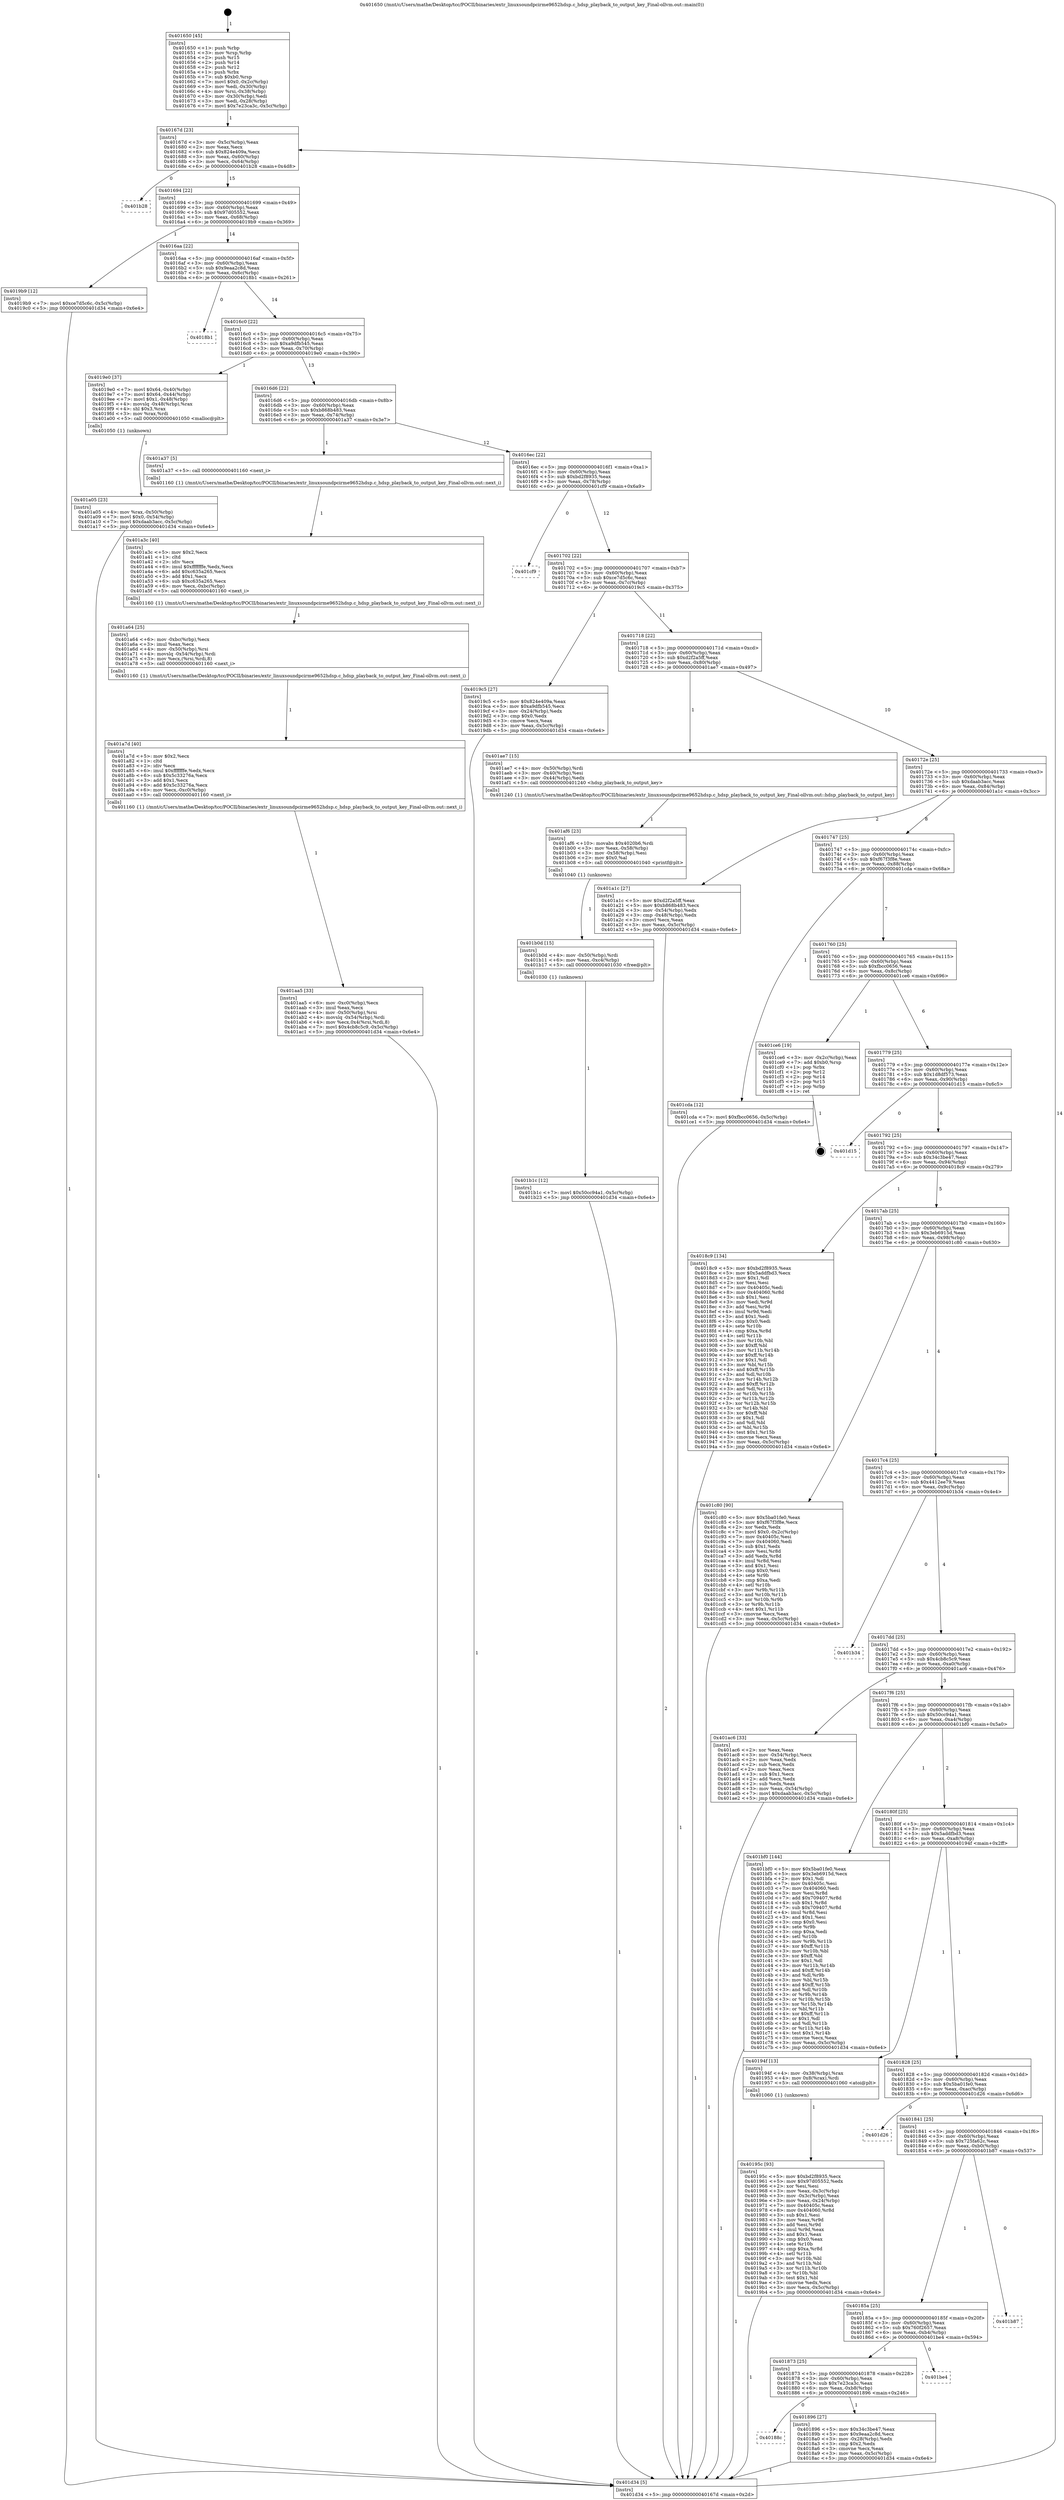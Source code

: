 digraph "0x401650" {
  label = "0x401650 (/mnt/c/Users/mathe/Desktop/tcc/POCII/binaries/extr_linuxsoundpcirme9652hdsp.c_hdsp_playback_to_output_key_Final-ollvm.out::main(0))"
  labelloc = "t"
  node[shape=record]

  Entry [label="",width=0.3,height=0.3,shape=circle,fillcolor=black,style=filled]
  "0x40167d" [label="{
     0x40167d [23]\l
     | [instrs]\l
     &nbsp;&nbsp;0x40167d \<+3\>: mov -0x5c(%rbp),%eax\l
     &nbsp;&nbsp;0x401680 \<+2\>: mov %eax,%ecx\l
     &nbsp;&nbsp;0x401682 \<+6\>: sub $0x824e409a,%ecx\l
     &nbsp;&nbsp;0x401688 \<+3\>: mov %eax,-0x60(%rbp)\l
     &nbsp;&nbsp;0x40168b \<+3\>: mov %ecx,-0x64(%rbp)\l
     &nbsp;&nbsp;0x40168e \<+6\>: je 0000000000401b28 \<main+0x4d8\>\l
  }"]
  "0x401b28" [label="{
     0x401b28\l
  }", style=dashed]
  "0x401694" [label="{
     0x401694 [22]\l
     | [instrs]\l
     &nbsp;&nbsp;0x401694 \<+5\>: jmp 0000000000401699 \<main+0x49\>\l
     &nbsp;&nbsp;0x401699 \<+3\>: mov -0x60(%rbp),%eax\l
     &nbsp;&nbsp;0x40169c \<+5\>: sub $0x97d05552,%eax\l
     &nbsp;&nbsp;0x4016a1 \<+3\>: mov %eax,-0x68(%rbp)\l
     &nbsp;&nbsp;0x4016a4 \<+6\>: je 00000000004019b9 \<main+0x369\>\l
  }"]
  Exit [label="",width=0.3,height=0.3,shape=circle,fillcolor=black,style=filled,peripheries=2]
  "0x4019b9" [label="{
     0x4019b9 [12]\l
     | [instrs]\l
     &nbsp;&nbsp;0x4019b9 \<+7\>: movl $0xce7d5c6c,-0x5c(%rbp)\l
     &nbsp;&nbsp;0x4019c0 \<+5\>: jmp 0000000000401d34 \<main+0x6e4\>\l
  }"]
  "0x4016aa" [label="{
     0x4016aa [22]\l
     | [instrs]\l
     &nbsp;&nbsp;0x4016aa \<+5\>: jmp 00000000004016af \<main+0x5f\>\l
     &nbsp;&nbsp;0x4016af \<+3\>: mov -0x60(%rbp),%eax\l
     &nbsp;&nbsp;0x4016b2 \<+5\>: sub $0x9eaa2c8d,%eax\l
     &nbsp;&nbsp;0x4016b7 \<+3\>: mov %eax,-0x6c(%rbp)\l
     &nbsp;&nbsp;0x4016ba \<+6\>: je 00000000004018b1 \<main+0x261\>\l
  }"]
  "0x401b1c" [label="{
     0x401b1c [12]\l
     | [instrs]\l
     &nbsp;&nbsp;0x401b1c \<+7\>: movl $0x50cc94a1,-0x5c(%rbp)\l
     &nbsp;&nbsp;0x401b23 \<+5\>: jmp 0000000000401d34 \<main+0x6e4\>\l
  }"]
  "0x4018b1" [label="{
     0x4018b1\l
  }", style=dashed]
  "0x4016c0" [label="{
     0x4016c0 [22]\l
     | [instrs]\l
     &nbsp;&nbsp;0x4016c0 \<+5\>: jmp 00000000004016c5 \<main+0x75\>\l
     &nbsp;&nbsp;0x4016c5 \<+3\>: mov -0x60(%rbp),%eax\l
     &nbsp;&nbsp;0x4016c8 \<+5\>: sub $0xa9dfb545,%eax\l
     &nbsp;&nbsp;0x4016cd \<+3\>: mov %eax,-0x70(%rbp)\l
     &nbsp;&nbsp;0x4016d0 \<+6\>: je 00000000004019e0 \<main+0x390\>\l
  }"]
  "0x401b0d" [label="{
     0x401b0d [15]\l
     | [instrs]\l
     &nbsp;&nbsp;0x401b0d \<+4\>: mov -0x50(%rbp),%rdi\l
     &nbsp;&nbsp;0x401b11 \<+6\>: mov %eax,-0xc4(%rbp)\l
     &nbsp;&nbsp;0x401b17 \<+5\>: call 0000000000401030 \<free@plt\>\l
     | [calls]\l
     &nbsp;&nbsp;0x401030 \{1\} (unknown)\l
  }"]
  "0x4019e0" [label="{
     0x4019e0 [37]\l
     | [instrs]\l
     &nbsp;&nbsp;0x4019e0 \<+7\>: movl $0x64,-0x40(%rbp)\l
     &nbsp;&nbsp;0x4019e7 \<+7\>: movl $0x64,-0x44(%rbp)\l
     &nbsp;&nbsp;0x4019ee \<+7\>: movl $0x1,-0x48(%rbp)\l
     &nbsp;&nbsp;0x4019f5 \<+4\>: movslq -0x48(%rbp),%rax\l
     &nbsp;&nbsp;0x4019f9 \<+4\>: shl $0x3,%rax\l
     &nbsp;&nbsp;0x4019fd \<+3\>: mov %rax,%rdi\l
     &nbsp;&nbsp;0x401a00 \<+5\>: call 0000000000401050 \<malloc@plt\>\l
     | [calls]\l
     &nbsp;&nbsp;0x401050 \{1\} (unknown)\l
  }"]
  "0x4016d6" [label="{
     0x4016d6 [22]\l
     | [instrs]\l
     &nbsp;&nbsp;0x4016d6 \<+5\>: jmp 00000000004016db \<main+0x8b\>\l
     &nbsp;&nbsp;0x4016db \<+3\>: mov -0x60(%rbp),%eax\l
     &nbsp;&nbsp;0x4016de \<+5\>: sub $0xb868b483,%eax\l
     &nbsp;&nbsp;0x4016e3 \<+3\>: mov %eax,-0x74(%rbp)\l
     &nbsp;&nbsp;0x4016e6 \<+6\>: je 0000000000401a37 \<main+0x3e7\>\l
  }"]
  "0x401af6" [label="{
     0x401af6 [23]\l
     | [instrs]\l
     &nbsp;&nbsp;0x401af6 \<+10\>: movabs $0x4020b6,%rdi\l
     &nbsp;&nbsp;0x401b00 \<+3\>: mov %eax,-0x58(%rbp)\l
     &nbsp;&nbsp;0x401b03 \<+3\>: mov -0x58(%rbp),%esi\l
     &nbsp;&nbsp;0x401b06 \<+2\>: mov $0x0,%al\l
     &nbsp;&nbsp;0x401b08 \<+5\>: call 0000000000401040 \<printf@plt\>\l
     | [calls]\l
     &nbsp;&nbsp;0x401040 \{1\} (unknown)\l
  }"]
  "0x401a37" [label="{
     0x401a37 [5]\l
     | [instrs]\l
     &nbsp;&nbsp;0x401a37 \<+5\>: call 0000000000401160 \<next_i\>\l
     | [calls]\l
     &nbsp;&nbsp;0x401160 \{1\} (/mnt/c/Users/mathe/Desktop/tcc/POCII/binaries/extr_linuxsoundpcirme9652hdsp.c_hdsp_playback_to_output_key_Final-ollvm.out::next_i)\l
  }"]
  "0x4016ec" [label="{
     0x4016ec [22]\l
     | [instrs]\l
     &nbsp;&nbsp;0x4016ec \<+5\>: jmp 00000000004016f1 \<main+0xa1\>\l
     &nbsp;&nbsp;0x4016f1 \<+3\>: mov -0x60(%rbp),%eax\l
     &nbsp;&nbsp;0x4016f4 \<+5\>: sub $0xbd2f8935,%eax\l
     &nbsp;&nbsp;0x4016f9 \<+3\>: mov %eax,-0x78(%rbp)\l
     &nbsp;&nbsp;0x4016fc \<+6\>: je 0000000000401cf9 \<main+0x6a9\>\l
  }"]
  "0x401aa5" [label="{
     0x401aa5 [33]\l
     | [instrs]\l
     &nbsp;&nbsp;0x401aa5 \<+6\>: mov -0xc0(%rbp),%ecx\l
     &nbsp;&nbsp;0x401aab \<+3\>: imul %eax,%ecx\l
     &nbsp;&nbsp;0x401aae \<+4\>: mov -0x50(%rbp),%rsi\l
     &nbsp;&nbsp;0x401ab2 \<+4\>: movslq -0x54(%rbp),%rdi\l
     &nbsp;&nbsp;0x401ab6 \<+4\>: mov %ecx,0x4(%rsi,%rdi,8)\l
     &nbsp;&nbsp;0x401aba \<+7\>: movl $0x4cb8c5c9,-0x5c(%rbp)\l
     &nbsp;&nbsp;0x401ac1 \<+5\>: jmp 0000000000401d34 \<main+0x6e4\>\l
  }"]
  "0x401cf9" [label="{
     0x401cf9\l
  }", style=dashed]
  "0x401702" [label="{
     0x401702 [22]\l
     | [instrs]\l
     &nbsp;&nbsp;0x401702 \<+5\>: jmp 0000000000401707 \<main+0xb7\>\l
     &nbsp;&nbsp;0x401707 \<+3\>: mov -0x60(%rbp),%eax\l
     &nbsp;&nbsp;0x40170a \<+5\>: sub $0xce7d5c6c,%eax\l
     &nbsp;&nbsp;0x40170f \<+3\>: mov %eax,-0x7c(%rbp)\l
     &nbsp;&nbsp;0x401712 \<+6\>: je 00000000004019c5 \<main+0x375\>\l
  }"]
  "0x401a7d" [label="{
     0x401a7d [40]\l
     | [instrs]\l
     &nbsp;&nbsp;0x401a7d \<+5\>: mov $0x2,%ecx\l
     &nbsp;&nbsp;0x401a82 \<+1\>: cltd\l
     &nbsp;&nbsp;0x401a83 \<+2\>: idiv %ecx\l
     &nbsp;&nbsp;0x401a85 \<+6\>: imul $0xfffffffe,%edx,%ecx\l
     &nbsp;&nbsp;0x401a8b \<+6\>: sub $0x5c33276a,%ecx\l
     &nbsp;&nbsp;0x401a91 \<+3\>: add $0x1,%ecx\l
     &nbsp;&nbsp;0x401a94 \<+6\>: add $0x5c33276a,%ecx\l
     &nbsp;&nbsp;0x401a9a \<+6\>: mov %ecx,-0xc0(%rbp)\l
     &nbsp;&nbsp;0x401aa0 \<+5\>: call 0000000000401160 \<next_i\>\l
     | [calls]\l
     &nbsp;&nbsp;0x401160 \{1\} (/mnt/c/Users/mathe/Desktop/tcc/POCII/binaries/extr_linuxsoundpcirme9652hdsp.c_hdsp_playback_to_output_key_Final-ollvm.out::next_i)\l
  }"]
  "0x4019c5" [label="{
     0x4019c5 [27]\l
     | [instrs]\l
     &nbsp;&nbsp;0x4019c5 \<+5\>: mov $0x824e409a,%eax\l
     &nbsp;&nbsp;0x4019ca \<+5\>: mov $0xa9dfb545,%ecx\l
     &nbsp;&nbsp;0x4019cf \<+3\>: mov -0x24(%rbp),%edx\l
     &nbsp;&nbsp;0x4019d2 \<+3\>: cmp $0x0,%edx\l
     &nbsp;&nbsp;0x4019d5 \<+3\>: cmove %ecx,%eax\l
     &nbsp;&nbsp;0x4019d8 \<+3\>: mov %eax,-0x5c(%rbp)\l
     &nbsp;&nbsp;0x4019db \<+5\>: jmp 0000000000401d34 \<main+0x6e4\>\l
  }"]
  "0x401718" [label="{
     0x401718 [22]\l
     | [instrs]\l
     &nbsp;&nbsp;0x401718 \<+5\>: jmp 000000000040171d \<main+0xcd\>\l
     &nbsp;&nbsp;0x40171d \<+3\>: mov -0x60(%rbp),%eax\l
     &nbsp;&nbsp;0x401720 \<+5\>: sub $0xd2f2a5ff,%eax\l
     &nbsp;&nbsp;0x401725 \<+3\>: mov %eax,-0x80(%rbp)\l
     &nbsp;&nbsp;0x401728 \<+6\>: je 0000000000401ae7 \<main+0x497\>\l
  }"]
  "0x401a64" [label="{
     0x401a64 [25]\l
     | [instrs]\l
     &nbsp;&nbsp;0x401a64 \<+6\>: mov -0xbc(%rbp),%ecx\l
     &nbsp;&nbsp;0x401a6a \<+3\>: imul %eax,%ecx\l
     &nbsp;&nbsp;0x401a6d \<+4\>: mov -0x50(%rbp),%rsi\l
     &nbsp;&nbsp;0x401a71 \<+4\>: movslq -0x54(%rbp),%rdi\l
     &nbsp;&nbsp;0x401a75 \<+3\>: mov %ecx,(%rsi,%rdi,8)\l
     &nbsp;&nbsp;0x401a78 \<+5\>: call 0000000000401160 \<next_i\>\l
     | [calls]\l
     &nbsp;&nbsp;0x401160 \{1\} (/mnt/c/Users/mathe/Desktop/tcc/POCII/binaries/extr_linuxsoundpcirme9652hdsp.c_hdsp_playback_to_output_key_Final-ollvm.out::next_i)\l
  }"]
  "0x401ae7" [label="{
     0x401ae7 [15]\l
     | [instrs]\l
     &nbsp;&nbsp;0x401ae7 \<+4\>: mov -0x50(%rbp),%rdi\l
     &nbsp;&nbsp;0x401aeb \<+3\>: mov -0x40(%rbp),%esi\l
     &nbsp;&nbsp;0x401aee \<+3\>: mov -0x44(%rbp),%edx\l
     &nbsp;&nbsp;0x401af1 \<+5\>: call 0000000000401240 \<hdsp_playback_to_output_key\>\l
     | [calls]\l
     &nbsp;&nbsp;0x401240 \{1\} (/mnt/c/Users/mathe/Desktop/tcc/POCII/binaries/extr_linuxsoundpcirme9652hdsp.c_hdsp_playback_to_output_key_Final-ollvm.out::hdsp_playback_to_output_key)\l
  }"]
  "0x40172e" [label="{
     0x40172e [25]\l
     | [instrs]\l
     &nbsp;&nbsp;0x40172e \<+5\>: jmp 0000000000401733 \<main+0xe3\>\l
     &nbsp;&nbsp;0x401733 \<+3\>: mov -0x60(%rbp),%eax\l
     &nbsp;&nbsp;0x401736 \<+5\>: sub $0xdaab3acc,%eax\l
     &nbsp;&nbsp;0x40173b \<+6\>: mov %eax,-0x84(%rbp)\l
     &nbsp;&nbsp;0x401741 \<+6\>: je 0000000000401a1c \<main+0x3cc\>\l
  }"]
  "0x401a3c" [label="{
     0x401a3c [40]\l
     | [instrs]\l
     &nbsp;&nbsp;0x401a3c \<+5\>: mov $0x2,%ecx\l
     &nbsp;&nbsp;0x401a41 \<+1\>: cltd\l
     &nbsp;&nbsp;0x401a42 \<+2\>: idiv %ecx\l
     &nbsp;&nbsp;0x401a44 \<+6\>: imul $0xfffffffe,%edx,%ecx\l
     &nbsp;&nbsp;0x401a4a \<+6\>: add $0xc635a265,%ecx\l
     &nbsp;&nbsp;0x401a50 \<+3\>: add $0x1,%ecx\l
     &nbsp;&nbsp;0x401a53 \<+6\>: sub $0xc635a265,%ecx\l
     &nbsp;&nbsp;0x401a59 \<+6\>: mov %ecx,-0xbc(%rbp)\l
     &nbsp;&nbsp;0x401a5f \<+5\>: call 0000000000401160 \<next_i\>\l
     | [calls]\l
     &nbsp;&nbsp;0x401160 \{1\} (/mnt/c/Users/mathe/Desktop/tcc/POCII/binaries/extr_linuxsoundpcirme9652hdsp.c_hdsp_playback_to_output_key_Final-ollvm.out::next_i)\l
  }"]
  "0x401a1c" [label="{
     0x401a1c [27]\l
     | [instrs]\l
     &nbsp;&nbsp;0x401a1c \<+5\>: mov $0xd2f2a5ff,%eax\l
     &nbsp;&nbsp;0x401a21 \<+5\>: mov $0xb868b483,%ecx\l
     &nbsp;&nbsp;0x401a26 \<+3\>: mov -0x54(%rbp),%edx\l
     &nbsp;&nbsp;0x401a29 \<+3\>: cmp -0x48(%rbp),%edx\l
     &nbsp;&nbsp;0x401a2c \<+3\>: cmovl %ecx,%eax\l
     &nbsp;&nbsp;0x401a2f \<+3\>: mov %eax,-0x5c(%rbp)\l
     &nbsp;&nbsp;0x401a32 \<+5\>: jmp 0000000000401d34 \<main+0x6e4\>\l
  }"]
  "0x401747" [label="{
     0x401747 [25]\l
     | [instrs]\l
     &nbsp;&nbsp;0x401747 \<+5\>: jmp 000000000040174c \<main+0xfc\>\l
     &nbsp;&nbsp;0x40174c \<+3\>: mov -0x60(%rbp),%eax\l
     &nbsp;&nbsp;0x40174f \<+5\>: sub $0xf67f3f8e,%eax\l
     &nbsp;&nbsp;0x401754 \<+6\>: mov %eax,-0x88(%rbp)\l
     &nbsp;&nbsp;0x40175a \<+6\>: je 0000000000401cda \<main+0x68a\>\l
  }"]
  "0x401a05" [label="{
     0x401a05 [23]\l
     | [instrs]\l
     &nbsp;&nbsp;0x401a05 \<+4\>: mov %rax,-0x50(%rbp)\l
     &nbsp;&nbsp;0x401a09 \<+7\>: movl $0x0,-0x54(%rbp)\l
     &nbsp;&nbsp;0x401a10 \<+7\>: movl $0xdaab3acc,-0x5c(%rbp)\l
     &nbsp;&nbsp;0x401a17 \<+5\>: jmp 0000000000401d34 \<main+0x6e4\>\l
  }"]
  "0x401cda" [label="{
     0x401cda [12]\l
     | [instrs]\l
     &nbsp;&nbsp;0x401cda \<+7\>: movl $0xfbcc0656,-0x5c(%rbp)\l
     &nbsp;&nbsp;0x401ce1 \<+5\>: jmp 0000000000401d34 \<main+0x6e4\>\l
  }"]
  "0x401760" [label="{
     0x401760 [25]\l
     | [instrs]\l
     &nbsp;&nbsp;0x401760 \<+5\>: jmp 0000000000401765 \<main+0x115\>\l
     &nbsp;&nbsp;0x401765 \<+3\>: mov -0x60(%rbp),%eax\l
     &nbsp;&nbsp;0x401768 \<+5\>: sub $0xfbcc0656,%eax\l
     &nbsp;&nbsp;0x40176d \<+6\>: mov %eax,-0x8c(%rbp)\l
     &nbsp;&nbsp;0x401773 \<+6\>: je 0000000000401ce6 \<main+0x696\>\l
  }"]
  "0x40195c" [label="{
     0x40195c [93]\l
     | [instrs]\l
     &nbsp;&nbsp;0x40195c \<+5\>: mov $0xbd2f8935,%ecx\l
     &nbsp;&nbsp;0x401961 \<+5\>: mov $0x97d05552,%edx\l
     &nbsp;&nbsp;0x401966 \<+2\>: xor %esi,%esi\l
     &nbsp;&nbsp;0x401968 \<+3\>: mov %eax,-0x3c(%rbp)\l
     &nbsp;&nbsp;0x40196b \<+3\>: mov -0x3c(%rbp),%eax\l
     &nbsp;&nbsp;0x40196e \<+3\>: mov %eax,-0x24(%rbp)\l
     &nbsp;&nbsp;0x401971 \<+7\>: mov 0x40405c,%eax\l
     &nbsp;&nbsp;0x401978 \<+8\>: mov 0x404060,%r8d\l
     &nbsp;&nbsp;0x401980 \<+3\>: sub $0x1,%esi\l
     &nbsp;&nbsp;0x401983 \<+3\>: mov %eax,%r9d\l
     &nbsp;&nbsp;0x401986 \<+3\>: add %esi,%r9d\l
     &nbsp;&nbsp;0x401989 \<+4\>: imul %r9d,%eax\l
     &nbsp;&nbsp;0x40198d \<+3\>: and $0x1,%eax\l
     &nbsp;&nbsp;0x401990 \<+3\>: cmp $0x0,%eax\l
     &nbsp;&nbsp;0x401993 \<+4\>: sete %r10b\l
     &nbsp;&nbsp;0x401997 \<+4\>: cmp $0xa,%r8d\l
     &nbsp;&nbsp;0x40199b \<+4\>: setl %r11b\l
     &nbsp;&nbsp;0x40199f \<+3\>: mov %r10b,%bl\l
     &nbsp;&nbsp;0x4019a2 \<+3\>: and %r11b,%bl\l
     &nbsp;&nbsp;0x4019a5 \<+3\>: xor %r11b,%r10b\l
     &nbsp;&nbsp;0x4019a8 \<+3\>: or %r10b,%bl\l
     &nbsp;&nbsp;0x4019ab \<+3\>: test $0x1,%bl\l
     &nbsp;&nbsp;0x4019ae \<+3\>: cmovne %edx,%ecx\l
     &nbsp;&nbsp;0x4019b1 \<+3\>: mov %ecx,-0x5c(%rbp)\l
     &nbsp;&nbsp;0x4019b4 \<+5\>: jmp 0000000000401d34 \<main+0x6e4\>\l
  }"]
  "0x401ce6" [label="{
     0x401ce6 [19]\l
     | [instrs]\l
     &nbsp;&nbsp;0x401ce6 \<+3\>: mov -0x2c(%rbp),%eax\l
     &nbsp;&nbsp;0x401ce9 \<+7\>: add $0xb0,%rsp\l
     &nbsp;&nbsp;0x401cf0 \<+1\>: pop %rbx\l
     &nbsp;&nbsp;0x401cf1 \<+2\>: pop %r12\l
     &nbsp;&nbsp;0x401cf3 \<+2\>: pop %r14\l
     &nbsp;&nbsp;0x401cf5 \<+2\>: pop %r15\l
     &nbsp;&nbsp;0x401cf7 \<+1\>: pop %rbp\l
     &nbsp;&nbsp;0x401cf8 \<+1\>: ret\l
  }"]
  "0x401779" [label="{
     0x401779 [25]\l
     | [instrs]\l
     &nbsp;&nbsp;0x401779 \<+5\>: jmp 000000000040177e \<main+0x12e\>\l
     &nbsp;&nbsp;0x40177e \<+3\>: mov -0x60(%rbp),%eax\l
     &nbsp;&nbsp;0x401781 \<+5\>: sub $0x1d8df573,%eax\l
     &nbsp;&nbsp;0x401786 \<+6\>: mov %eax,-0x90(%rbp)\l
     &nbsp;&nbsp;0x40178c \<+6\>: je 0000000000401d15 \<main+0x6c5\>\l
  }"]
  "0x401650" [label="{
     0x401650 [45]\l
     | [instrs]\l
     &nbsp;&nbsp;0x401650 \<+1\>: push %rbp\l
     &nbsp;&nbsp;0x401651 \<+3\>: mov %rsp,%rbp\l
     &nbsp;&nbsp;0x401654 \<+2\>: push %r15\l
     &nbsp;&nbsp;0x401656 \<+2\>: push %r14\l
     &nbsp;&nbsp;0x401658 \<+2\>: push %r12\l
     &nbsp;&nbsp;0x40165a \<+1\>: push %rbx\l
     &nbsp;&nbsp;0x40165b \<+7\>: sub $0xb0,%rsp\l
     &nbsp;&nbsp;0x401662 \<+7\>: movl $0x0,-0x2c(%rbp)\l
     &nbsp;&nbsp;0x401669 \<+3\>: mov %edi,-0x30(%rbp)\l
     &nbsp;&nbsp;0x40166c \<+4\>: mov %rsi,-0x38(%rbp)\l
     &nbsp;&nbsp;0x401670 \<+3\>: mov -0x30(%rbp),%edi\l
     &nbsp;&nbsp;0x401673 \<+3\>: mov %edi,-0x28(%rbp)\l
     &nbsp;&nbsp;0x401676 \<+7\>: movl $0x7e23ca3c,-0x5c(%rbp)\l
  }"]
  "0x401d15" [label="{
     0x401d15\l
  }", style=dashed]
  "0x401792" [label="{
     0x401792 [25]\l
     | [instrs]\l
     &nbsp;&nbsp;0x401792 \<+5\>: jmp 0000000000401797 \<main+0x147\>\l
     &nbsp;&nbsp;0x401797 \<+3\>: mov -0x60(%rbp),%eax\l
     &nbsp;&nbsp;0x40179a \<+5\>: sub $0x34c3be47,%eax\l
     &nbsp;&nbsp;0x40179f \<+6\>: mov %eax,-0x94(%rbp)\l
     &nbsp;&nbsp;0x4017a5 \<+6\>: je 00000000004018c9 \<main+0x279\>\l
  }"]
  "0x401d34" [label="{
     0x401d34 [5]\l
     | [instrs]\l
     &nbsp;&nbsp;0x401d34 \<+5\>: jmp 000000000040167d \<main+0x2d\>\l
  }"]
  "0x4018c9" [label="{
     0x4018c9 [134]\l
     | [instrs]\l
     &nbsp;&nbsp;0x4018c9 \<+5\>: mov $0xbd2f8935,%eax\l
     &nbsp;&nbsp;0x4018ce \<+5\>: mov $0x5addfbd3,%ecx\l
     &nbsp;&nbsp;0x4018d3 \<+2\>: mov $0x1,%dl\l
     &nbsp;&nbsp;0x4018d5 \<+2\>: xor %esi,%esi\l
     &nbsp;&nbsp;0x4018d7 \<+7\>: mov 0x40405c,%edi\l
     &nbsp;&nbsp;0x4018de \<+8\>: mov 0x404060,%r8d\l
     &nbsp;&nbsp;0x4018e6 \<+3\>: sub $0x1,%esi\l
     &nbsp;&nbsp;0x4018e9 \<+3\>: mov %edi,%r9d\l
     &nbsp;&nbsp;0x4018ec \<+3\>: add %esi,%r9d\l
     &nbsp;&nbsp;0x4018ef \<+4\>: imul %r9d,%edi\l
     &nbsp;&nbsp;0x4018f3 \<+3\>: and $0x1,%edi\l
     &nbsp;&nbsp;0x4018f6 \<+3\>: cmp $0x0,%edi\l
     &nbsp;&nbsp;0x4018f9 \<+4\>: sete %r10b\l
     &nbsp;&nbsp;0x4018fd \<+4\>: cmp $0xa,%r8d\l
     &nbsp;&nbsp;0x401901 \<+4\>: setl %r11b\l
     &nbsp;&nbsp;0x401905 \<+3\>: mov %r10b,%bl\l
     &nbsp;&nbsp;0x401908 \<+3\>: xor $0xff,%bl\l
     &nbsp;&nbsp;0x40190b \<+3\>: mov %r11b,%r14b\l
     &nbsp;&nbsp;0x40190e \<+4\>: xor $0xff,%r14b\l
     &nbsp;&nbsp;0x401912 \<+3\>: xor $0x1,%dl\l
     &nbsp;&nbsp;0x401915 \<+3\>: mov %bl,%r15b\l
     &nbsp;&nbsp;0x401918 \<+4\>: and $0xff,%r15b\l
     &nbsp;&nbsp;0x40191c \<+3\>: and %dl,%r10b\l
     &nbsp;&nbsp;0x40191f \<+3\>: mov %r14b,%r12b\l
     &nbsp;&nbsp;0x401922 \<+4\>: and $0xff,%r12b\l
     &nbsp;&nbsp;0x401926 \<+3\>: and %dl,%r11b\l
     &nbsp;&nbsp;0x401929 \<+3\>: or %r10b,%r15b\l
     &nbsp;&nbsp;0x40192c \<+3\>: or %r11b,%r12b\l
     &nbsp;&nbsp;0x40192f \<+3\>: xor %r12b,%r15b\l
     &nbsp;&nbsp;0x401932 \<+3\>: or %r14b,%bl\l
     &nbsp;&nbsp;0x401935 \<+3\>: xor $0xff,%bl\l
     &nbsp;&nbsp;0x401938 \<+3\>: or $0x1,%dl\l
     &nbsp;&nbsp;0x40193b \<+2\>: and %dl,%bl\l
     &nbsp;&nbsp;0x40193d \<+3\>: or %bl,%r15b\l
     &nbsp;&nbsp;0x401940 \<+4\>: test $0x1,%r15b\l
     &nbsp;&nbsp;0x401944 \<+3\>: cmovne %ecx,%eax\l
     &nbsp;&nbsp;0x401947 \<+3\>: mov %eax,-0x5c(%rbp)\l
     &nbsp;&nbsp;0x40194a \<+5\>: jmp 0000000000401d34 \<main+0x6e4\>\l
  }"]
  "0x4017ab" [label="{
     0x4017ab [25]\l
     | [instrs]\l
     &nbsp;&nbsp;0x4017ab \<+5\>: jmp 00000000004017b0 \<main+0x160\>\l
     &nbsp;&nbsp;0x4017b0 \<+3\>: mov -0x60(%rbp),%eax\l
     &nbsp;&nbsp;0x4017b3 \<+5\>: sub $0x3eb6915d,%eax\l
     &nbsp;&nbsp;0x4017b8 \<+6\>: mov %eax,-0x98(%rbp)\l
     &nbsp;&nbsp;0x4017be \<+6\>: je 0000000000401c80 \<main+0x630\>\l
  }"]
  "0x40188c" [label="{
     0x40188c\l
  }", style=dashed]
  "0x401c80" [label="{
     0x401c80 [90]\l
     | [instrs]\l
     &nbsp;&nbsp;0x401c80 \<+5\>: mov $0x5ba01fe0,%eax\l
     &nbsp;&nbsp;0x401c85 \<+5\>: mov $0xf67f3f8e,%ecx\l
     &nbsp;&nbsp;0x401c8a \<+2\>: xor %edx,%edx\l
     &nbsp;&nbsp;0x401c8c \<+7\>: movl $0x0,-0x2c(%rbp)\l
     &nbsp;&nbsp;0x401c93 \<+7\>: mov 0x40405c,%esi\l
     &nbsp;&nbsp;0x401c9a \<+7\>: mov 0x404060,%edi\l
     &nbsp;&nbsp;0x401ca1 \<+3\>: sub $0x1,%edx\l
     &nbsp;&nbsp;0x401ca4 \<+3\>: mov %esi,%r8d\l
     &nbsp;&nbsp;0x401ca7 \<+3\>: add %edx,%r8d\l
     &nbsp;&nbsp;0x401caa \<+4\>: imul %r8d,%esi\l
     &nbsp;&nbsp;0x401cae \<+3\>: and $0x1,%esi\l
     &nbsp;&nbsp;0x401cb1 \<+3\>: cmp $0x0,%esi\l
     &nbsp;&nbsp;0x401cb4 \<+4\>: sete %r9b\l
     &nbsp;&nbsp;0x401cb8 \<+3\>: cmp $0xa,%edi\l
     &nbsp;&nbsp;0x401cbb \<+4\>: setl %r10b\l
     &nbsp;&nbsp;0x401cbf \<+3\>: mov %r9b,%r11b\l
     &nbsp;&nbsp;0x401cc2 \<+3\>: and %r10b,%r11b\l
     &nbsp;&nbsp;0x401cc5 \<+3\>: xor %r10b,%r9b\l
     &nbsp;&nbsp;0x401cc8 \<+3\>: or %r9b,%r11b\l
     &nbsp;&nbsp;0x401ccb \<+4\>: test $0x1,%r11b\l
     &nbsp;&nbsp;0x401ccf \<+3\>: cmovne %ecx,%eax\l
     &nbsp;&nbsp;0x401cd2 \<+3\>: mov %eax,-0x5c(%rbp)\l
     &nbsp;&nbsp;0x401cd5 \<+5\>: jmp 0000000000401d34 \<main+0x6e4\>\l
  }"]
  "0x4017c4" [label="{
     0x4017c4 [25]\l
     | [instrs]\l
     &nbsp;&nbsp;0x4017c4 \<+5\>: jmp 00000000004017c9 \<main+0x179\>\l
     &nbsp;&nbsp;0x4017c9 \<+3\>: mov -0x60(%rbp),%eax\l
     &nbsp;&nbsp;0x4017cc \<+5\>: sub $0x4412ee79,%eax\l
     &nbsp;&nbsp;0x4017d1 \<+6\>: mov %eax,-0x9c(%rbp)\l
     &nbsp;&nbsp;0x4017d7 \<+6\>: je 0000000000401b34 \<main+0x4e4\>\l
  }"]
  "0x401896" [label="{
     0x401896 [27]\l
     | [instrs]\l
     &nbsp;&nbsp;0x401896 \<+5\>: mov $0x34c3be47,%eax\l
     &nbsp;&nbsp;0x40189b \<+5\>: mov $0x9eaa2c8d,%ecx\l
     &nbsp;&nbsp;0x4018a0 \<+3\>: mov -0x28(%rbp),%edx\l
     &nbsp;&nbsp;0x4018a3 \<+3\>: cmp $0x2,%edx\l
     &nbsp;&nbsp;0x4018a6 \<+3\>: cmovne %ecx,%eax\l
     &nbsp;&nbsp;0x4018a9 \<+3\>: mov %eax,-0x5c(%rbp)\l
     &nbsp;&nbsp;0x4018ac \<+5\>: jmp 0000000000401d34 \<main+0x6e4\>\l
  }"]
  "0x401b34" [label="{
     0x401b34\l
  }", style=dashed]
  "0x4017dd" [label="{
     0x4017dd [25]\l
     | [instrs]\l
     &nbsp;&nbsp;0x4017dd \<+5\>: jmp 00000000004017e2 \<main+0x192\>\l
     &nbsp;&nbsp;0x4017e2 \<+3\>: mov -0x60(%rbp),%eax\l
     &nbsp;&nbsp;0x4017e5 \<+5\>: sub $0x4cb8c5c9,%eax\l
     &nbsp;&nbsp;0x4017ea \<+6\>: mov %eax,-0xa0(%rbp)\l
     &nbsp;&nbsp;0x4017f0 \<+6\>: je 0000000000401ac6 \<main+0x476\>\l
  }"]
  "0x401873" [label="{
     0x401873 [25]\l
     | [instrs]\l
     &nbsp;&nbsp;0x401873 \<+5\>: jmp 0000000000401878 \<main+0x228\>\l
     &nbsp;&nbsp;0x401878 \<+3\>: mov -0x60(%rbp),%eax\l
     &nbsp;&nbsp;0x40187b \<+5\>: sub $0x7e23ca3c,%eax\l
     &nbsp;&nbsp;0x401880 \<+6\>: mov %eax,-0xb8(%rbp)\l
     &nbsp;&nbsp;0x401886 \<+6\>: je 0000000000401896 \<main+0x246\>\l
  }"]
  "0x401ac6" [label="{
     0x401ac6 [33]\l
     | [instrs]\l
     &nbsp;&nbsp;0x401ac6 \<+2\>: xor %eax,%eax\l
     &nbsp;&nbsp;0x401ac8 \<+3\>: mov -0x54(%rbp),%ecx\l
     &nbsp;&nbsp;0x401acb \<+2\>: mov %eax,%edx\l
     &nbsp;&nbsp;0x401acd \<+2\>: sub %ecx,%edx\l
     &nbsp;&nbsp;0x401acf \<+2\>: mov %eax,%ecx\l
     &nbsp;&nbsp;0x401ad1 \<+3\>: sub $0x1,%ecx\l
     &nbsp;&nbsp;0x401ad4 \<+2\>: add %ecx,%edx\l
     &nbsp;&nbsp;0x401ad6 \<+2\>: sub %edx,%eax\l
     &nbsp;&nbsp;0x401ad8 \<+3\>: mov %eax,-0x54(%rbp)\l
     &nbsp;&nbsp;0x401adb \<+7\>: movl $0xdaab3acc,-0x5c(%rbp)\l
     &nbsp;&nbsp;0x401ae2 \<+5\>: jmp 0000000000401d34 \<main+0x6e4\>\l
  }"]
  "0x4017f6" [label="{
     0x4017f6 [25]\l
     | [instrs]\l
     &nbsp;&nbsp;0x4017f6 \<+5\>: jmp 00000000004017fb \<main+0x1ab\>\l
     &nbsp;&nbsp;0x4017fb \<+3\>: mov -0x60(%rbp),%eax\l
     &nbsp;&nbsp;0x4017fe \<+5\>: sub $0x50cc94a1,%eax\l
     &nbsp;&nbsp;0x401803 \<+6\>: mov %eax,-0xa4(%rbp)\l
     &nbsp;&nbsp;0x401809 \<+6\>: je 0000000000401bf0 \<main+0x5a0\>\l
  }"]
  "0x401be4" [label="{
     0x401be4\l
  }", style=dashed]
  "0x401bf0" [label="{
     0x401bf0 [144]\l
     | [instrs]\l
     &nbsp;&nbsp;0x401bf0 \<+5\>: mov $0x5ba01fe0,%eax\l
     &nbsp;&nbsp;0x401bf5 \<+5\>: mov $0x3eb6915d,%ecx\l
     &nbsp;&nbsp;0x401bfa \<+2\>: mov $0x1,%dl\l
     &nbsp;&nbsp;0x401bfc \<+7\>: mov 0x40405c,%esi\l
     &nbsp;&nbsp;0x401c03 \<+7\>: mov 0x404060,%edi\l
     &nbsp;&nbsp;0x401c0a \<+3\>: mov %esi,%r8d\l
     &nbsp;&nbsp;0x401c0d \<+7\>: add $0x709407,%r8d\l
     &nbsp;&nbsp;0x401c14 \<+4\>: sub $0x1,%r8d\l
     &nbsp;&nbsp;0x401c18 \<+7\>: sub $0x709407,%r8d\l
     &nbsp;&nbsp;0x401c1f \<+4\>: imul %r8d,%esi\l
     &nbsp;&nbsp;0x401c23 \<+3\>: and $0x1,%esi\l
     &nbsp;&nbsp;0x401c26 \<+3\>: cmp $0x0,%esi\l
     &nbsp;&nbsp;0x401c29 \<+4\>: sete %r9b\l
     &nbsp;&nbsp;0x401c2d \<+3\>: cmp $0xa,%edi\l
     &nbsp;&nbsp;0x401c30 \<+4\>: setl %r10b\l
     &nbsp;&nbsp;0x401c34 \<+3\>: mov %r9b,%r11b\l
     &nbsp;&nbsp;0x401c37 \<+4\>: xor $0xff,%r11b\l
     &nbsp;&nbsp;0x401c3b \<+3\>: mov %r10b,%bl\l
     &nbsp;&nbsp;0x401c3e \<+3\>: xor $0xff,%bl\l
     &nbsp;&nbsp;0x401c41 \<+3\>: xor $0x1,%dl\l
     &nbsp;&nbsp;0x401c44 \<+3\>: mov %r11b,%r14b\l
     &nbsp;&nbsp;0x401c47 \<+4\>: and $0xff,%r14b\l
     &nbsp;&nbsp;0x401c4b \<+3\>: and %dl,%r9b\l
     &nbsp;&nbsp;0x401c4e \<+3\>: mov %bl,%r15b\l
     &nbsp;&nbsp;0x401c51 \<+4\>: and $0xff,%r15b\l
     &nbsp;&nbsp;0x401c55 \<+3\>: and %dl,%r10b\l
     &nbsp;&nbsp;0x401c58 \<+3\>: or %r9b,%r14b\l
     &nbsp;&nbsp;0x401c5b \<+3\>: or %r10b,%r15b\l
     &nbsp;&nbsp;0x401c5e \<+3\>: xor %r15b,%r14b\l
     &nbsp;&nbsp;0x401c61 \<+3\>: or %bl,%r11b\l
     &nbsp;&nbsp;0x401c64 \<+4\>: xor $0xff,%r11b\l
     &nbsp;&nbsp;0x401c68 \<+3\>: or $0x1,%dl\l
     &nbsp;&nbsp;0x401c6b \<+3\>: and %dl,%r11b\l
     &nbsp;&nbsp;0x401c6e \<+3\>: or %r11b,%r14b\l
     &nbsp;&nbsp;0x401c71 \<+4\>: test $0x1,%r14b\l
     &nbsp;&nbsp;0x401c75 \<+3\>: cmovne %ecx,%eax\l
     &nbsp;&nbsp;0x401c78 \<+3\>: mov %eax,-0x5c(%rbp)\l
     &nbsp;&nbsp;0x401c7b \<+5\>: jmp 0000000000401d34 \<main+0x6e4\>\l
  }"]
  "0x40180f" [label="{
     0x40180f [25]\l
     | [instrs]\l
     &nbsp;&nbsp;0x40180f \<+5\>: jmp 0000000000401814 \<main+0x1c4\>\l
     &nbsp;&nbsp;0x401814 \<+3\>: mov -0x60(%rbp),%eax\l
     &nbsp;&nbsp;0x401817 \<+5\>: sub $0x5addfbd3,%eax\l
     &nbsp;&nbsp;0x40181c \<+6\>: mov %eax,-0xa8(%rbp)\l
     &nbsp;&nbsp;0x401822 \<+6\>: je 000000000040194f \<main+0x2ff\>\l
  }"]
  "0x40185a" [label="{
     0x40185a [25]\l
     | [instrs]\l
     &nbsp;&nbsp;0x40185a \<+5\>: jmp 000000000040185f \<main+0x20f\>\l
     &nbsp;&nbsp;0x40185f \<+3\>: mov -0x60(%rbp),%eax\l
     &nbsp;&nbsp;0x401862 \<+5\>: sub $0x760f2657,%eax\l
     &nbsp;&nbsp;0x401867 \<+6\>: mov %eax,-0xb4(%rbp)\l
     &nbsp;&nbsp;0x40186d \<+6\>: je 0000000000401be4 \<main+0x594\>\l
  }"]
  "0x40194f" [label="{
     0x40194f [13]\l
     | [instrs]\l
     &nbsp;&nbsp;0x40194f \<+4\>: mov -0x38(%rbp),%rax\l
     &nbsp;&nbsp;0x401953 \<+4\>: mov 0x8(%rax),%rdi\l
     &nbsp;&nbsp;0x401957 \<+5\>: call 0000000000401060 \<atoi@plt\>\l
     | [calls]\l
     &nbsp;&nbsp;0x401060 \{1\} (unknown)\l
  }"]
  "0x401828" [label="{
     0x401828 [25]\l
     | [instrs]\l
     &nbsp;&nbsp;0x401828 \<+5\>: jmp 000000000040182d \<main+0x1dd\>\l
     &nbsp;&nbsp;0x40182d \<+3\>: mov -0x60(%rbp),%eax\l
     &nbsp;&nbsp;0x401830 \<+5\>: sub $0x5ba01fe0,%eax\l
     &nbsp;&nbsp;0x401835 \<+6\>: mov %eax,-0xac(%rbp)\l
     &nbsp;&nbsp;0x40183b \<+6\>: je 0000000000401d26 \<main+0x6d6\>\l
  }"]
  "0x401b87" [label="{
     0x401b87\l
  }", style=dashed]
  "0x401d26" [label="{
     0x401d26\l
  }", style=dashed]
  "0x401841" [label="{
     0x401841 [25]\l
     | [instrs]\l
     &nbsp;&nbsp;0x401841 \<+5\>: jmp 0000000000401846 \<main+0x1f6\>\l
     &nbsp;&nbsp;0x401846 \<+3\>: mov -0x60(%rbp),%eax\l
     &nbsp;&nbsp;0x401849 \<+5\>: sub $0x725fa62c,%eax\l
     &nbsp;&nbsp;0x40184e \<+6\>: mov %eax,-0xb0(%rbp)\l
     &nbsp;&nbsp;0x401854 \<+6\>: je 0000000000401b87 \<main+0x537\>\l
  }"]
  Entry -> "0x401650" [label=" 1"]
  "0x40167d" -> "0x401b28" [label=" 0"]
  "0x40167d" -> "0x401694" [label=" 15"]
  "0x401ce6" -> Exit [label=" 1"]
  "0x401694" -> "0x4019b9" [label=" 1"]
  "0x401694" -> "0x4016aa" [label=" 14"]
  "0x401cda" -> "0x401d34" [label=" 1"]
  "0x4016aa" -> "0x4018b1" [label=" 0"]
  "0x4016aa" -> "0x4016c0" [label=" 14"]
  "0x401c80" -> "0x401d34" [label=" 1"]
  "0x4016c0" -> "0x4019e0" [label=" 1"]
  "0x4016c0" -> "0x4016d6" [label=" 13"]
  "0x401bf0" -> "0x401d34" [label=" 1"]
  "0x4016d6" -> "0x401a37" [label=" 1"]
  "0x4016d6" -> "0x4016ec" [label=" 12"]
  "0x401b1c" -> "0x401d34" [label=" 1"]
  "0x4016ec" -> "0x401cf9" [label=" 0"]
  "0x4016ec" -> "0x401702" [label=" 12"]
  "0x401b0d" -> "0x401b1c" [label=" 1"]
  "0x401702" -> "0x4019c5" [label=" 1"]
  "0x401702" -> "0x401718" [label=" 11"]
  "0x401af6" -> "0x401b0d" [label=" 1"]
  "0x401718" -> "0x401ae7" [label=" 1"]
  "0x401718" -> "0x40172e" [label=" 10"]
  "0x401ae7" -> "0x401af6" [label=" 1"]
  "0x40172e" -> "0x401a1c" [label=" 2"]
  "0x40172e" -> "0x401747" [label=" 8"]
  "0x401ac6" -> "0x401d34" [label=" 1"]
  "0x401747" -> "0x401cda" [label=" 1"]
  "0x401747" -> "0x401760" [label=" 7"]
  "0x401aa5" -> "0x401d34" [label=" 1"]
  "0x401760" -> "0x401ce6" [label=" 1"]
  "0x401760" -> "0x401779" [label=" 6"]
  "0x401a7d" -> "0x401aa5" [label=" 1"]
  "0x401779" -> "0x401d15" [label=" 0"]
  "0x401779" -> "0x401792" [label=" 6"]
  "0x401a64" -> "0x401a7d" [label=" 1"]
  "0x401792" -> "0x4018c9" [label=" 1"]
  "0x401792" -> "0x4017ab" [label=" 5"]
  "0x401a3c" -> "0x401a64" [label=" 1"]
  "0x4017ab" -> "0x401c80" [label=" 1"]
  "0x4017ab" -> "0x4017c4" [label=" 4"]
  "0x401a37" -> "0x401a3c" [label=" 1"]
  "0x4017c4" -> "0x401b34" [label=" 0"]
  "0x4017c4" -> "0x4017dd" [label=" 4"]
  "0x401a1c" -> "0x401d34" [label=" 2"]
  "0x4017dd" -> "0x401ac6" [label=" 1"]
  "0x4017dd" -> "0x4017f6" [label=" 3"]
  "0x4019e0" -> "0x401a05" [label=" 1"]
  "0x4017f6" -> "0x401bf0" [label=" 1"]
  "0x4017f6" -> "0x40180f" [label=" 2"]
  "0x4019c5" -> "0x401d34" [label=" 1"]
  "0x40180f" -> "0x40194f" [label=" 1"]
  "0x40180f" -> "0x401828" [label=" 1"]
  "0x40195c" -> "0x401d34" [label=" 1"]
  "0x401828" -> "0x401d26" [label=" 0"]
  "0x401828" -> "0x401841" [label=" 1"]
  "0x40194f" -> "0x40195c" [label=" 1"]
  "0x401841" -> "0x401b87" [label=" 0"]
  "0x401841" -> "0x40185a" [label=" 1"]
  "0x4019b9" -> "0x401d34" [label=" 1"]
  "0x40185a" -> "0x401be4" [label=" 0"]
  "0x40185a" -> "0x401873" [label=" 1"]
  "0x401a05" -> "0x401d34" [label=" 1"]
  "0x401873" -> "0x401896" [label=" 1"]
  "0x401873" -> "0x40188c" [label=" 0"]
  "0x401896" -> "0x401d34" [label=" 1"]
  "0x401650" -> "0x40167d" [label=" 1"]
  "0x401d34" -> "0x40167d" [label=" 14"]
  "0x4018c9" -> "0x401d34" [label=" 1"]
}
